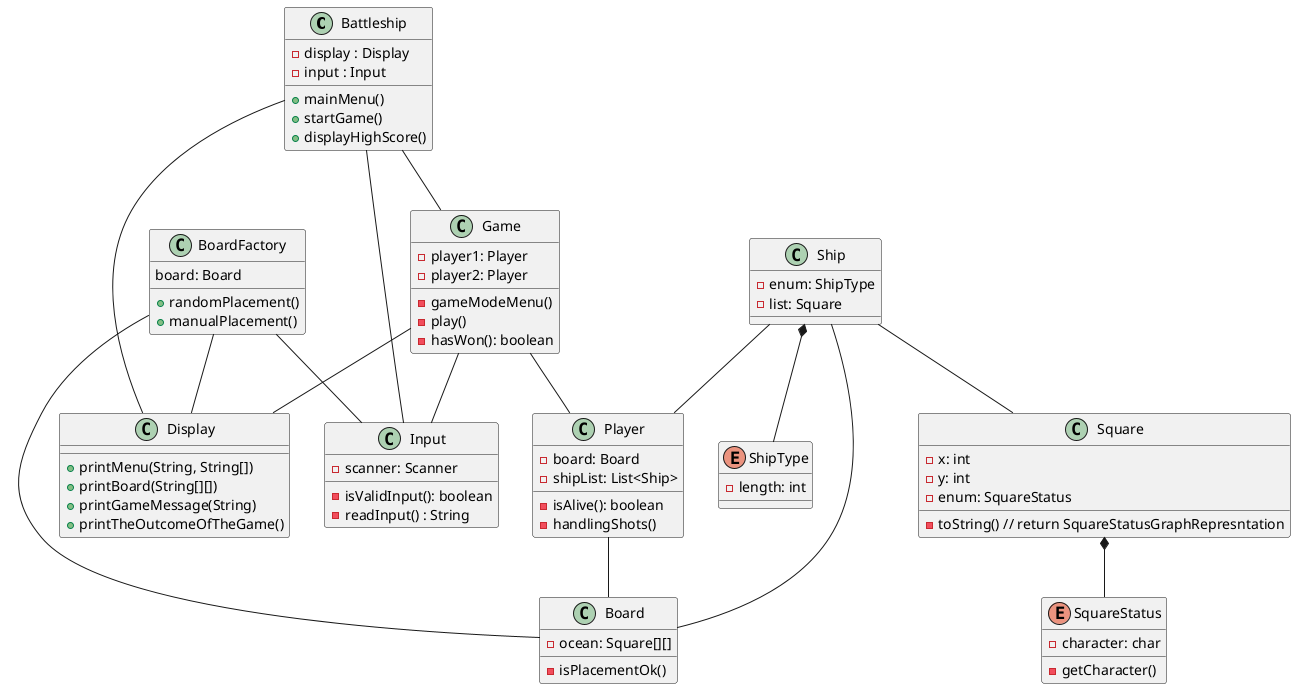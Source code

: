 @startuml

Battleship -- Display
Battleship -- Input
Battleship -- Game
class Battleship{
- display : Display
- input : Input
+ mainMenu()
+ startGame()
+ displayHighScore()
}

class Display{
+ printMenu(String, String[])
+ printBoard(String[][])
+ printGameMessage(String)
+ printTheOutcomeOfTheGame()
}

class Input{
- scanner: Scanner
- isValidInput(): boolean
- readInput() : String
}

Game -- Input
Game -- Display
Game -- Player
class Game{
- player1: Player
- player2: Player
- gameModeMenu()
- play()
- hasWon(): boolean
}
Player -- Board
class Player{
- board: Board
- shipList: List<Ship>
- isAlive(): boolean
- handlingShots()
}

BoardFactory -- Board
BoardFactory -- Input
BoardFactory -- Display
class BoardFactory{
board: Board
+ randomPlacement()
+ manualPlacement()
}

class Board{
- ocean: Square[][]
- isPlacementOk()
}

Ship -- Player
Ship -- Board
Ship -- Square
Ship *-- ShipType
class Ship{
- enum: ShipType
- list: Square
}

enum ShipType{
- length: int
}
Square *-- SquareStatus
class Square{
- x: int
- y: int
- enum: SquareStatus
- toString() // return SquareStatusGraphRepresntation
}

enum SquareStatus{
- character: char
- getCharacter()
}


@enduml